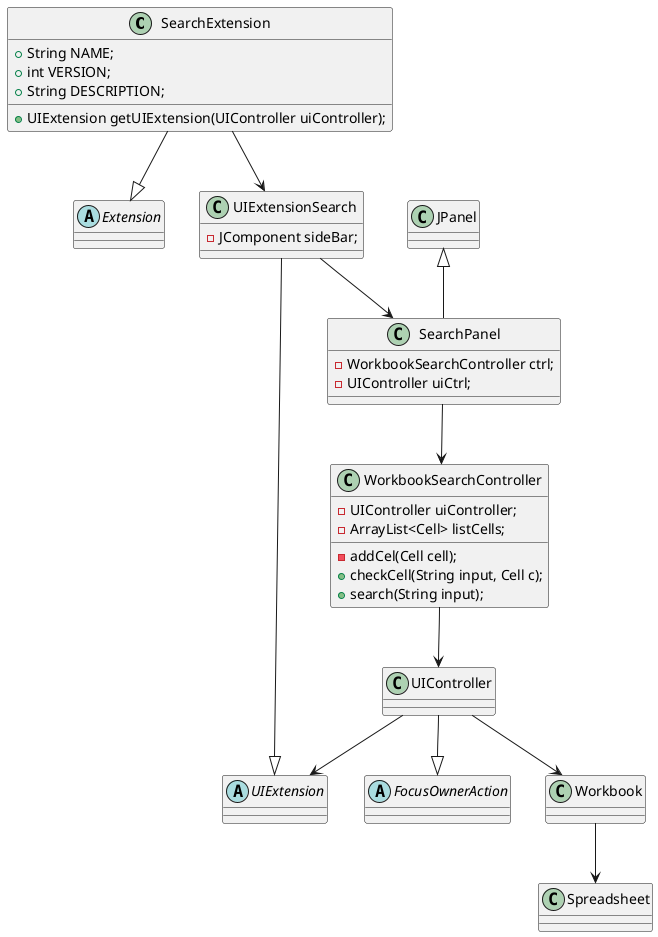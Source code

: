 @startuml
class SearchExtension {
        +String NAME;
        +int VERSION;
        +String DESCRIPTION;
        +UIExtension getUIExtension(UIController uiController);
    }

    abstract Extension {
    }

    abstract UIExtension {
    }

abstract FocusOwnerAction{
}

class UIController{
}



class UIExtensionSearch {
        -JComponent sideBar;
    }

class SearchPanel {
        -WorkbookSearchController ctrl;
    -UIController uiCtrl;

    }

    class WorkbookSearchController {
        -UIController uiController;
        -ArrayList<Cell> listCells;
-addCel(Cell cell);
+checkCell(String input, Cell c);
+search(String input);
    }


 

 UIExtensionSearch --|> UIExtension 
 UIExtensionSearch-->SearchPanel

 SearchExtension-->UIExtensionSearch
 SearchExtension--|>Extension
 SearchPanel-->WorkbookSearchController 

 JPanel <|-- SearchPanel 

 WorkbookSearchController --> UIController

 UIController--|> FocusOwnerAction
 UIController-->Workbook
 UIController-->UIExtension

 Workbook-->Spreadsheet
@enduml
